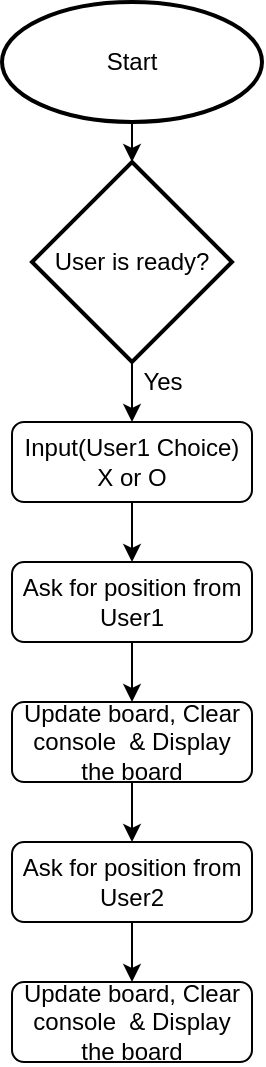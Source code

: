 <mxfile version="13.7.7" type="github">
  <diagram id="C5RBs43oDa-KdzZeNtuy" name="Page-1">
    <mxGraphModel dx="906" dy="599" grid="1" gridSize="10" guides="1" tooltips="1" connect="1" arrows="1" fold="1" page="1" pageScale="1" pageWidth="827" pageHeight="1169" math="0" shadow="0">
      <root>
        <mxCell id="WIyWlLk6GJQsqaUBKTNV-0" />
        <mxCell id="WIyWlLk6GJQsqaUBKTNV-1" parent="WIyWlLk6GJQsqaUBKTNV-0" />
        <mxCell id="1R-clwJ_AJxIDlM6BpqC-4" style="edgeStyle=orthogonalEdgeStyle;rounded=0;orthogonalLoop=1;jettySize=auto;html=1;exitX=0.5;exitY=1;exitDx=0;exitDy=0;exitPerimeter=0;entryX=0.5;entryY=0;entryDx=0;entryDy=0;entryPerimeter=0;" edge="1" parent="WIyWlLk6GJQsqaUBKTNV-1" source="1R-clwJ_AJxIDlM6BpqC-0" target="1R-clwJ_AJxIDlM6BpqC-3">
          <mxGeometry relative="1" as="geometry" />
        </mxCell>
        <mxCell id="1R-clwJ_AJxIDlM6BpqC-0" value="Start" style="strokeWidth=2;html=1;shape=mxgraph.flowchart.start_2;whiteSpace=wrap;" vertex="1" parent="WIyWlLk6GJQsqaUBKTNV-1">
          <mxGeometry x="320" y="30" width="130" height="60" as="geometry" />
        </mxCell>
        <mxCell id="1R-clwJ_AJxIDlM6BpqC-9" value="" style="edgeStyle=orthogonalEdgeStyle;rounded=0;orthogonalLoop=1;jettySize=auto;html=1;" edge="1" parent="WIyWlLk6GJQsqaUBKTNV-1" source="1R-clwJ_AJxIDlM6BpqC-1" target="1R-clwJ_AJxIDlM6BpqC-8">
          <mxGeometry relative="1" as="geometry" />
        </mxCell>
        <mxCell id="1R-clwJ_AJxIDlM6BpqC-1" value="Input(User1 Choice)&lt;br&gt;X or O" style="rounded=1;whiteSpace=wrap;html=1;" vertex="1" parent="WIyWlLk6GJQsqaUBKTNV-1">
          <mxGeometry x="325" y="240" width="120" height="40" as="geometry" />
        </mxCell>
        <mxCell id="1R-clwJ_AJxIDlM6BpqC-6" value="" style="edgeStyle=orthogonalEdgeStyle;rounded=0;orthogonalLoop=1;jettySize=auto;html=1;" edge="1" parent="WIyWlLk6GJQsqaUBKTNV-1" source="1R-clwJ_AJxIDlM6BpqC-3" target="1R-clwJ_AJxIDlM6BpqC-1">
          <mxGeometry relative="1" as="geometry" />
        </mxCell>
        <mxCell id="1R-clwJ_AJxIDlM6BpqC-3" value="User is ready?" style="strokeWidth=2;html=1;shape=mxgraph.flowchart.decision;whiteSpace=wrap;" vertex="1" parent="WIyWlLk6GJQsqaUBKTNV-1">
          <mxGeometry x="335" y="110" width="100" height="100" as="geometry" />
        </mxCell>
        <mxCell id="1R-clwJ_AJxIDlM6BpqC-7" value="Yes" style="text;html=1;align=center;verticalAlign=middle;resizable=0;points=[];autosize=1;" vertex="1" parent="WIyWlLk6GJQsqaUBKTNV-1">
          <mxGeometry x="380" y="210" width="40" height="20" as="geometry" />
        </mxCell>
        <mxCell id="1R-clwJ_AJxIDlM6BpqC-11" value="" style="edgeStyle=orthogonalEdgeStyle;rounded=0;orthogonalLoop=1;jettySize=auto;html=1;" edge="1" parent="WIyWlLk6GJQsqaUBKTNV-1" source="1R-clwJ_AJxIDlM6BpqC-8" target="1R-clwJ_AJxIDlM6BpqC-10">
          <mxGeometry relative="1" as="geometry" />
        </mxCell>
        <mxCell id="1R-clwJ_AJxIDlM6BpqC-8" value="Ask for position from&lt;br&gt;User1" style="rounded=1;whiteSpace=wrap;html=1;" vertex="1" parent="WIyWlLk6GJQsqaUBKTNV-1">
          <mxGeometry x="325" y="310" width="120" height="40" as="geometry" />
        </mxCell>
        <mxCell id="1R-clwJ_AJxIDlM6BpqC-13" value="" style="edgeStyle=orthogonalEdgeStyle;rounded=0;orthogonalLoop=1;jettySize=auto;html=1;" edge="1" parent="WIyWlLk6GJQsqaUBKTNV-1" source="1R-clwJ_AJxIDlM6BpqC-10" target="1R-clwJ_AJxIDlM6BpqC-12">
          <mxGeometry relative="1" as="geometry" />
        </mxCell>
        <mxCell id="1R-clwJ_AJxIDlM6BpqC-10" value="Update board, Clear console &amp;nbsp;&amp;amp; Display the board" style="rounded=1;whiteSpace=wrap;html=1;" vertex="1" parent="WIyWlLk6GJQsqaUBKTNV-1">
          <mxGeometry x="325" y="380" width="120" height="40" as="geometry" />
        </mxCell>
        <mxCell id="1R-clwJ_AJxIDlM6BpqC-15" value="" style="edgeStyle=orthogonalEdgeStyle;rounded=0;orthogonalLoop=1;jettySize=auto;html=1;" edge="1" parent="WIyWlLk6GJQsqaUBKTNV-1" source="1R-clwJ_AJxIDlM6BpqC-12" target="1R-clwJ_AJxIDlM6BpqC-14">
          <mxGeometry relative="1" as="geometry" />
        </mxCell>
        <mxCell id="1R-clwJ_AJxIDlM6BpqC-12" value="Ask for position from&lt;br&gt;User2" style="rounded=1;whiteSpace=wrap;html=1;" vertex="1" parent="WIyWlLk6GJQsqaUBKTNV-1">
          <mxGeometry x="325" y="450" width="120" height="40" as="geometry" />
        </mxCell>
        <mxCell id="1R-clwJ_AJxIDlM6BpqC-14" value="Update board, Clear console &amp;nbsp;&amp;amp; Display the board" style="rounded=1;whiteSpace=wrap;html=1;" vertex="1" parent="WIyWlLk6GJQsqaUBKTNV-1">
          <mxGeometry x="325" y="520" width="120" height="40" as="geometry" />
        </mxCell>
      </root>
    </mxGraphModel>
  </diagram>
</mxfile>

